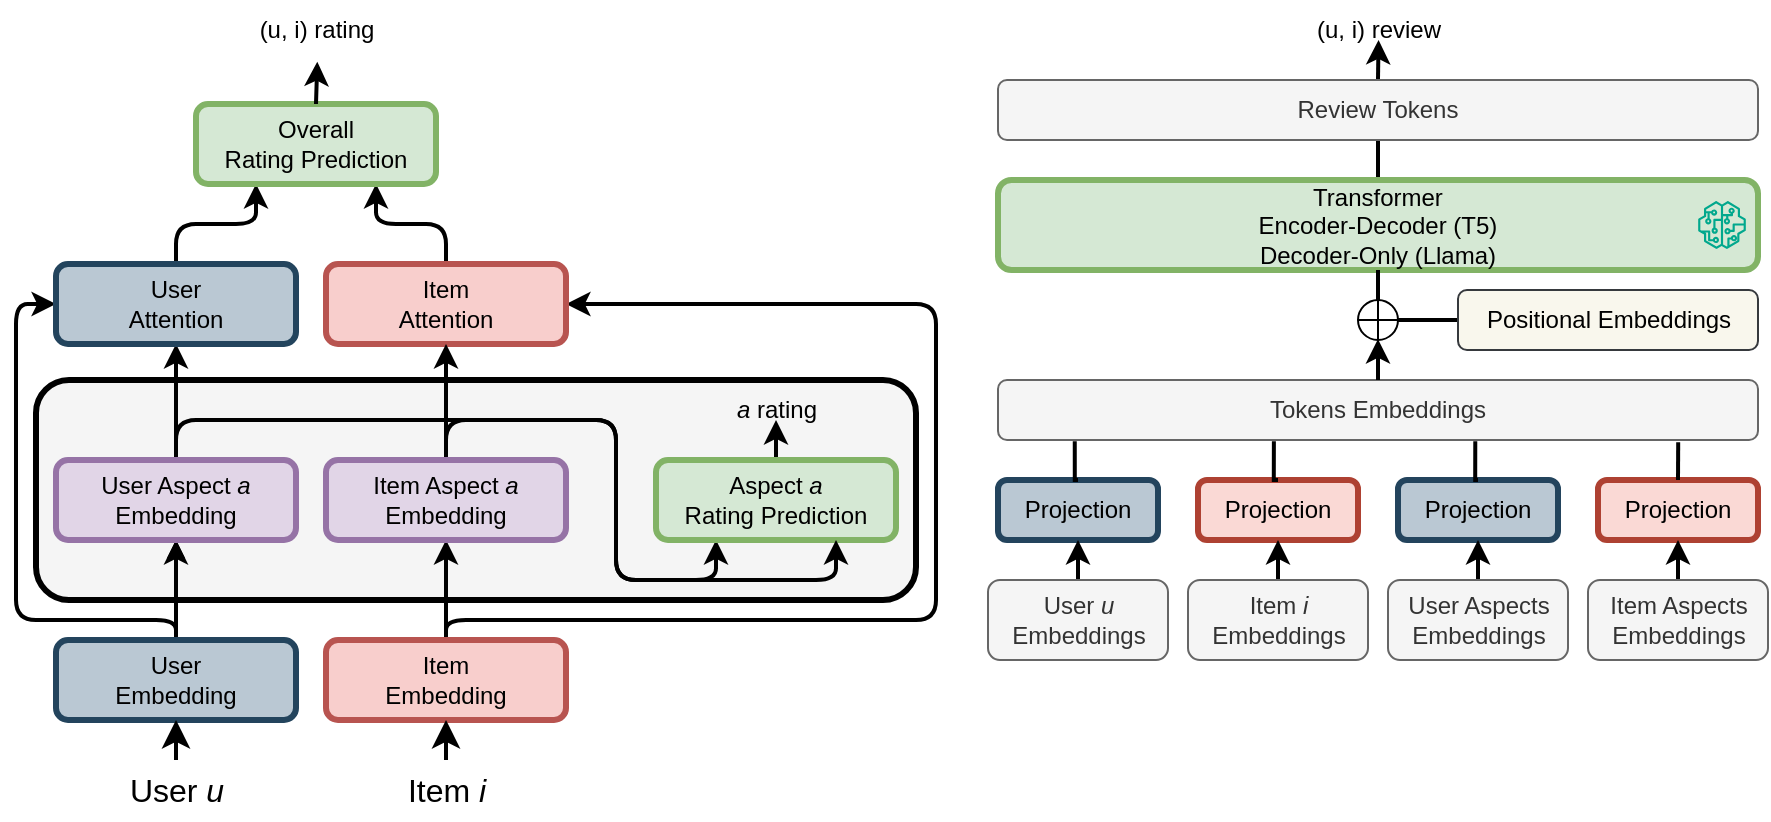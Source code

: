 <mxfile version="24.7.17">
  <diagram name="Page-1" id="CmwfvS-TXwhXp_Nho_oi">
    <mxGraphModel dx="1776" dy="619" grid="1" gridSize="10" guides="1" tooltips="1" connect="1" arrows="1" fold="1" page="1" pageScale="1" pageWidth="827" pageHeight="1169" math="0" shadow="0">
      <root>
        <mxCell id="0" />
        <mxCell id="1" parent="0" />
        <mxCell id="lmbdGu3gSNc6-FD1DJ5F-1" value="Projection" style="rounded=1;whiteSpace=wrap;html=1;fillColor=#bac8d3;strokeColor=#23445d;strokeWidth=3;" vertex="1" parent="1">
          <mxGeometry x="445" y="680" width="80" height="30" as="geometry" />
        </mxCell>
        <mxCell id="lmbdGu3gSNc6-FD1DJ5F-2" value="Projection" style="rounded=1;whiteSpace=wrap;html=1;fillColor=#fad9d5;strokeColor=#ae4132;strokeWidth=3;" vertex="1" parent="1">
          <mxGeometry x="545" y="680" width="80" height="30" as="geometry" />
        </mxCell>
        <mxCell id="lmbdGu3gSNc6-FD1DJ5F-3" value="Projection" style="rounded=1;whiteSpace=wrap;html=1;fillColor=#bac8d3;strokeColor=#23445d;strokeWidth=3;" vertex="1" parent="1">
          <mxGeometry x="645" y="680" width="80" height="30" as="geometry" />
        </mxCell>
        <mxCell id="lmbdGu3gSNc6-FD1DJ5F-4" value="Projection" style="rounded=1;whiteSpace=wrap;html=1;fillColor=#fad9d5;strokeColor=#ae4132;strokeWidth=3;" vertex="1" parent="1">
          <mxGeometry x="745" y="680" width="80" height="30" as="geometry" />
        </mxCell>
        <mxCell id="lmbdGu3gSNc6-FD1DJ5F-5" style="edgeStyle=orthogonalEdgeStyle;rounded=0;orthogonalLoop=1;jettySize=auto;html=1;strokeWidth=2;" edge="1" parent="1" source="lmbdGu3gSNc6-FD1DJ5F-6">
          <mxGeometry relative="1" as="geometry">
            <mxPoint x="485" y="710" as="targetPoint" />
          </mxGeometry>
        </mxCell>
        <mxCell id="lmbdGu3gSNc6-FD1DJ5F-6" value="User &lt;i&gt;u&lt;/i&gt;&lt;div&gt;Embeddings&lt;/div&gt;" style="text;html=1;align=center;verticalAlign=middle;resizable=0;points=[];autosize=1;rounded=1;fillColor=#f5f5f5;fontColor=#333333;strokeColor=#666666;" vertex="1" parent="1">
          <mxGeometry x="440" y="730" width="90" height="40" as="geometry" />
        </mxCell>
        <mxCell id="lmbdGu3gSNc6-FD1DJ5F-7" style="edgeStyle=orthogonalEdgeStyle;rounded=0;orthogonalLoop=1;jettySize=auto;html=1;strokeWidth=2;" edge="1" parent="1" source="lmbdGu3gSNc6-FD1DJ5F-8">
          <mxGeometry relative="1" as="geometry">
            <mxPoint x="585" y="710" as="targetPoint" />
          </mxGeometry>
        </mxCell>
        <mxCell id="lmbdGu3gSNc6-FD1DJ5F-8" value="Item &lt;i&gt;i&lt;/i&gt;&lt;div&gt;Embeddings&lt;/div&gt;" style="text;html=1;align=center;verticalAlign=middle;resizable=0;points=[];autosize=1;rounded=1;fillColor=#f5f5f5;fontColor=#333333;strokeColor=#666666;" vertex="1" parent="1">
          <mxGeometry x="540" y="730" width="90" height="40" as="geometry" />
        </mxCell>
        <mxCell id="lmbdGu3gSNc6-FD1DJ5F-9" style="edgeStyle=orthogonalEdgeStyle;rounded=0;orthogonalLoop=1;jettySize=auto;html=1;strokeWidth=2;" edge="1" parent="1" source="lmbdGu3gSNc6-FD1DJ5F-10">
          <mxGeometry relative="1" as="geometry">
            <mxPoint x="685" y="710" as="targetPoint" />
          </mxGeometry>
        </mxCell>
        <mxCell id="lmbdGu3gSNc6-FD1DJ5F-10" value="User Aspects&lt;div&gt;Embeddings&lt;/div&gt;" style="text;html=1;align=center;verticalAlign=middle;resizable=0;points=[];autosize=1;rounded=1;fillColor=#f5f5f5;fontColor=#333333;strokeColor=#666666;" vertex="1" parent="1">
          <mxGeometry x="640" y="730" width="90" height="40" as="geometry" />
        </mxCell>
        <mxCell id="lmbdGu3gSNc6-FD1DJ5F-11" style="edgeStyle=orthogonalEdgeStyle;rounded=0;orthogonalLoop=1;jettySize=auto;html=1;strokeWidth=2;" edge="1" parent="1" source="lmbdGu3gSNc6-FD1DJ5F-12">
          <mxGeometry relative="1" as="geometry">
            <mxPoint x="785" y="710" as="targetPoint" />
          </mxGeometry>
        </mxCell>
        <mxCell id="lmbdGu3gSNc6-FD1DJ5F-12" value="Item Aspects&lt;div&gt;Embeddings&lt;/div&gt;" style="text;html=1;align=center;verticalAlign=middle;resizable=0;points=[];autosize=1;rounded=1;fillColor=#f5f5f5;fontColor=#333333;strokeColor=#666666;" vertex="1" parent="1">
          <mxGeometry x="740" y="730" width="90" height="40" as="geometry" />
        </mxCell>
        <mxCell id="lmbdGu3gSNc6-FD1DJ5F-13" value="&lt;span style=&quot;text-wrap: nowrap;&quot;&gt;Tokens&amp;nbsp;&lt;/span&gt;&lt;span style=&quot;text-wrap: nowrap; background-color: initial;&quot;&gt;Embeddings&lt;/span&gt;" style="rounded=1;whiteSpace=wrap;html=1;fillColor=#f5f5f5;strokeColor=#666666;strokeWidth=1;fontColor=#333333;" vertex="1" parent="1">
          <mxGeometry x="445" y="630" width="380" height="30" as="geometry" />
        </mxCell>
        <mxCell id="lmbdGu3gSNc6-FD1DJ5F-14" style="edgeStyle=orthogonalEdgeStyle;rounded=0;orthogonalLoop=1;jettySize=auto;html=1;exitX=0.5;exitY=0;exitDx=0;exitDy=0;entryX=0.101;entryY=1.019;entryDx=0;entryDy=0;entryPerimeter=0;endArrow=none;endFill=0;strokeWidth=2;" edge="1" parent="1" source="lmbdGu3gSNc6-FD1DJ5F-1" target="lmbdGu3gSNc6-FD1DJ5F-13">
          <mxGeometry relative="1" as="geometry" />
        </mxCell>
        <mxCell id="lmbdGu3gSNc6-FD1DJ5F-15" style="edgeStyle=orthogonalEdgeStyle;rounded=0;orthogonalLoop=1;jettySize=auto;html=1;exitX=0.5;exitY=0;exitDx=0;exitDy=0;entryX=0.363;entryY=1.019;entryDx=0;entryDy=0;entryPerimeter=0;endArrow=none;endFill=0;strokeWidth=2;" edge="1" parent="1" source="lmbdGu3gSNc6-FD1DJ5F-2" target="lmbdGu3gSNc6-FD1DJ5F-13">
          <mxGeometry relative="1" as="geometry" />
        </mxCell>
        <mxCell id="lmbdGu3gSNc6-FD1DJ5F-16" style="edgeStyle=orthogonalEdgeStyle;rounded=0;orthogonalLoop=1;jettySize=auto;html=1;exitX=0.5;exitY=0;exitDx=0;exitDy=0;entryX=0.628;entryY=1.019;entryDx=0;entryDy=0;entryPerimeter=0;endArrow=none;endFill=0;strokeWidth=2;" edge="1" parent="1" source="lmbdGu3gSNc6-FD1DJ5F-3" target="lmbdGu3gSNc6-FD1DJ5F-13">
          <mxGeometry relative="1" as="geometry" />
        </mxCell>
        <mxCell id="lmbdGu3gSNc6-FD1DJ5F-17" style="edgeStyle=orthogonalEdgeStyle;rounded=0;orthogonalLoop=1;jettySize=auto;html=1;exitX=0.5;exitY=0;exitDx=0;exitDy=0;entryX=0.895;entryY=1.037;entryDx=0;entryDy=0;entryPerimeter=0;endArrow=none;endFill=0;strokeWidth=2;" edge="1" parent="1" source="lmbdGu3gSNc6-FD1DJ5F-4" target="lmbdGu3gSNc6-FD1DJ5F-13">
          <mxGeometry relative="1" as="geometry" />
        </mxCell>
        <mxCell id="lmbdGu3gSNc6-FD1DJ5F-18" style="edgeStyle=orthogonalEdgeStyle;rounded=0;orthogonalLoop=1;jettySize=auto;html=1;exitX=0.5;exitY=0;exitDx=0;exitDy=0;entryX=0.5;entryY=0.876;entryDx=0;entryDy=0;entryPerimeter=0;strokeWidth=2;" edge="1" parent="1" source="lmbdGu3gSNc6-FD1DJ5F-13">
          <mxGeometry relative="1" as="geometry">
            <mxPoint x="635" y="609.54" as="targetPoint" />
          </mxGeometry>
        </mxCell>
        <mxCell id="lmbdGu3gSNc6-FD1DJ5F-19" style="edgeStyle=orthogonalEdgeStyle;rounded=0;orthogonalLoop=1;jettySize=auto;html=1;exitX=0.5;exitY=0;exitDx=0;exitDy=0;strokeWidth=2;endArrow=none;endFill=0;" edge="1" parent="1" source="lmbdGu3gSNc6-FD1DJ5F-20">
          <mxGeometry relative="1" as="geometry">
            <mxPoint x="635" y="510" as="targetPoint" />
          </mxGeometry>
        </mxCell>
        <mxCell id="lmbdGu3gSNc6-FD1DJ5F-20" value="Transformer&lt;div&gt;Encoder-Decoder (T5)&lt;/div&gt;&lt;div&gt;Decoder-Only (Llama)&lt;/div&gt;" style="rounded=1;whiteSpace=wrap;html=1;fillColor=#d5e8d4;strokeColor=#82b366;strokeWidth=3;" vertex="1" parent="1">
          <mxGeometry x="445" y="530" width="380" height="45" as="geometry" />
        </mxCell>
        <mxCell id="lmbdGu3gSNc6-FD1DJ5F-21" value="" style="shape=orEllipse;perimeter=ellipsePerimeter;whiteSpace=wrap;html=1;backgroundOutline=1;strokeWidth=1;" vertex="1" parent="1">
          <mxGeometry x="625" y="590" width="20" height="20" as="geometry" />
        </mxCell>
        <mxCell id="lmbdGu3gSNc6-FD1DJ5F-22" style="edgeStyle=orthogonalEdgeStyle;rounded=0;orthogonalLoop=1;jettySize=auto;html=1;entryX=1;entryY=0.5;entryDx=0;entryDy=0;strokeWidth=2;endArrow=none;endFill=0;" edge="1" parent="1" source="lmbdGu3gSNc6-FD1DJ5F-23" target="lmbdGu3gSNc6-FD1DJ5F-21">
          <mxGeometry relative="1" as="geometry" />
        </mxCell>
        <mxCell id="lmbdGu3gSNc6-FD1DJ5F-23" value="Positional&amp;nbsp;&lt;span style=&quot;background-color: initial;&quot;&gt;Embeddings&lt;/span&gt;" style="text;html=1;align=center;verticalAlign=middle;resizable=0;points=[];autosize=1;fillColor=#f9f7ed;strokeColor=#36393d;rounded=1;" vertex="1" parent="1">
          <mxGeometry x="675" y="585" width="150" height="30" as="geometry" />
        </mxCell>
        <mxCell id="lmbdGu3gSNc6-FD1DJ5F-24" style="edgeStyle=orthogonalEdgeStyle;rounded=0;orthogonalLoop=1;jettySize=auto;html=1;exitX=0.5;exitY=0;exitDx=0;exitDy=0;endArrow=none;endFill=0;strokeWidth=2;entryX=0.5;entryY=1;entryDx=0;entryDy=0;" edge="1" parent="1" source="lmbdGu3gSNc6-FD1DJ5F-21" target="lmbdGu3gSNc6-FD1DJ5F-20">
          <mxGeometry relative="1" as="geometry">
            <mxPoint x="635" y="580" as="targetPoint" />
          </mxGeometry>
        </mxCell>
        <mxCell id="lmbdGu3gSNc6-FD1DJ5F-25" value="(u, i) review" style="text;html=1;align=center;verticalAlign=middle;resizable=0;points=[];autosize=1;strokeColor=none;fillColor=none;" vertex="1" parent="1">
          <mxGeometry x="590" y="440" width="90" height="30" as="geometry" />
        </mxCell>
        <mxCell id="lmbdGu3gSNc6-FD1DJ5F-26" value="" style="sketch=0;outlineConnect=0;fontColor=#232F3E;gradientColor=none;fillColor=#01A88D;strokeColor=none;dashed=0;verticalLabelPosition=bottom;verticalAlign=top;align=center;html=1;fontSize=12;fontStyle=0;aspect=fixed;pointerEvents=1;shape=mxgraph.aws4.sagemaker_model;" vertex="1" parent="1">
          <mxGeometry x="795" y="540.5" width="24" height="24" as="geometry" />
        </mxCell>
        <mxCell id="lmbdGu3gSNc6-FD1DJ5F-27" style="edgeStyle=orthogonalEdgeStyle;rounded=0;orthogonalLoop=1;jettySize=auto;html=1;exitX=0.5;exitY=0;exitDx=0;exitDy=0;strokeWidth=2;" edge="1" parent="1" source="lmbdGu3gSNc6-FD1DJ5F-28">
          <mxGeometry relative="1" as="geometry">
            <mxPoint x="635.273" y="460" as="targetPoint" />
          </mxGeometry>
        </mxCell>
        <mxCell id="lmbdGu3gSNc6-FD1DJ5F-28" value="&lt;span style=&quot;text-wrap: nowrap;&quot;&gt;Review Tokens&lt;/span&gt;" style="rounded=1;whiteSpace=wrap;html=1;fillColor=#f5f5f5;strokeColor=#666666;strokeWidth=1;fontColor=#333333;" vertex="1" parent="1">
          <mxGeometry x="445" y="480" width="380" height="30" as="geometry" />
        </mxCell>
        <mxCell id="lmbdGu3gSNc6-FD1DJ5F-29" value="" style="rounded=1;whiteSpace=wrap;html=1;strokeWidth=3;fillColor=#f5f5f5;strokeColor=#000000;fontColor=#333333;movable=1;resizable=1;rotatable=1;deletable=1;editable=1;locked=0;connectable=1;container=0;" vertex="1" parent="1">
          <mxGeometry x="-36" y="630" width="440" height="110" as="geometry" />
        </mxCell>
        <mxCell id="lmbdGu3gSNc6-FD1DJ5F-30" style="edgeStyle=orthogonalEdgeStyle;rounded=0;orthogonalLoop=1;jettySize=auto;html=1;exitX=0.5;exitY=0;exitDx=0;exitDy=0;entryX=0.5;entryY=1;entryDx=0;entryDy=0;" edge="1" parent="1" source="lmbdGu3gSNc6-FD1DJ5F-33" target="lmbdGu3gSNc6-FD1DJ5F-39">
          <mxGeometry relative="1" as="geometry" />
        </mxCell>
        <mxCell id="lmbdGu3gSNc6-FD1DJ5F-31" value="" style="edgeStyle=orthogonalEdgeStyle;rounded=0;orthogonalLoop=1;jettySize=auto;html=1;fillColor=#bac8d3;strokeColor=#000000;strokeWidth=2;" edge="1" parent="1" source="lmbdGu3gSNc6-FD1DJ5F-33" target="lmbdGu3gSNc6-FD1DJ5F-39">
          <mxGeometry relative="1" as="geometry" />
        </mxCell>
        <mxCell id="lmbdGu3gSNc6-FD1DJ5F-32" style="edgeStyle=orthogonalEdgeStyle;rounded=1;orthogonalLoop=1;jettySize=auto;html=1;exitX=0.5;exitY=0;exitDx=0;exitDy=0;entryX=0;entryY=0.5;entryDx=0;entryDy=0;curved=0;strokeWidth=2;fillColor=#bac8d3;strokeColor=#000000;" edge="1" parent="1" source="lmbdGu3gSNc6-FD1DJ5F-33" target="lmbdGu3gSNc6-FD1DJ5F-43">
          <mxGeometry relative="1" as="geometry">
            <Array as="points">
              <mxPoint x="34" y="750" />
              <mxPoint x="-46" y="750" />
              <mxPoint x="-46" y="592" />
            </Array>
          </mxGeometry>
        </mxCell>
        <mxCell id="lmbdGu3gSNc6-FD1DJ5F-33" value="User&lt;div&gt;Embedding&lt;/div&gt;" style="rounded=1;whiteSpace=wrap;html=1;fillColor=#bac8d3;strokeColor=#23445d;strokeWidth=3;" vertex="1" parent="1">
          <mxGeometry x="-26" y="760" width="120" height="40" as="geometry" />
        </mxCell>
        <mxCell id="lmbdGu3gSNc6-FD1DJ5F-34" style="edgeStyle=orthogonalEdgeStyle;rounded=0;orthogonalLoop=1;jettySize=auto;html=1;exitX=0.5;exitY=0;exitDx=0;exitDy=0;entryX=0.5;entryY=1;entryDx=0;entryDy=0;fillColor=#f8cecc;strokeColor=#000000;strokeWidth=2;" edge="1" parent="1" source="lmbdGu3gSNc6-FD1DJ5F-36" target="lmbdGu3gSNc6-FD1DJ5F-53">
          <mxGeometry relative="1" as="geometry" />
        </mxCell>
        <mxCell id="lmbdGu3gSNc6-FD1DJ5F-35" style="edgeStyle=orthogonalEdgeStyle;rounded=1;orthogonalLoop=1;jettySize=auto;html=1;exitX=0.5;exitY=0;exitDx=0;exitDy=0;entryX=1;entryY=0.5;entryDx=0;entryDy=0;fillColor=#f8cecc;strokeColor=#000000;curved=0;strokeWidth=2;" edge="1" parent="1" source="lmbdGu3gSNc6-FD1DJ5F-36" target="lmbdGu3gSNc6-FD1DJ5F-45">
          <mxGeometry relative="1" as="geometry">
            <Array as="points">
              <mxPoint x="169" y="750" />
              <mxPoint x="414" y="750" />
              <mxPoint x="414" y="592" />
            </Array>
          </mxGeometry>
        </mxCell>
        <mxCell id="lmbdGu3gSNc6-FD1DJ5F-36" value="Item&lt;div&gt;Embedding&lt;/div&gt;" style="rounded=1;whiteSpace=wrap;html=1;fillColor=#f8cecc;strokeColor=#b85450;strokeWidth=3;" vertex="1" parent="1">
          <mxGeometry x="109" y="760" width="120" height="40" as="geometry" />
        </mxCell>
        <mxCell id="lmbdGu3gSNc6-FD1DJ5F-37" style="edgeStyle=orthogonalEdgeStyle;rounded=0;orthogonalLoop=1;jettySize=auto;html=1;exitX=0.5;exitY=0;exitDx=0;exitDy=0;entryX=0.5;entryY=1;entryDx=0;entryDy=0;strokeWidth=2;" edge="1" parent="1" source="lmbdGu3gSNc6-FD1DJ5F-39" target="lmbdGu3gSNc6-FD1DJ5F-43">
          <mxGeometry relative="1" as="geometry" />
        </mxCell>
        <mxCell id="lmbdGu3gSNc6-FD1DJ5F-38" style="edgeStyle=orthogonalEdgeStyle;rounded=1;orthogonalLoop=1;jettySize=auto;html=1;exitX=0.5;exitY=0;exitDx=0;exitDy=0;entryX=0.25;entryY=1;entryDx=0;entryDy=0;curved=0;strokeWidth=2;" edge="1" parent="1" source="lmbdGu3gSNc6-FD1DJ5F-39" target="lmbdGu3gSNc6-FD1DJ5F-41">
          <mxGeometry relative="1" as="geometry">
            <Array as="points">
              <mxPoint x="34" y="650" />
              <mxPoint x="254" y="650" />
              <mxPoint x="254" y="730" />
              <mxPoint x="304" y="730" />
            </Array>
          </mxGeometry>
        </mxCell>
        <mxCell id="lmbdGu3gSNc6-FD1DJ5F-39" value="User Aspect &lt;i&gt;a&lt;/i&gt;&lt;div&gt;Embedding&lt;/div&gt;" style="rounded=1;whiteSpace=wrap;html=1;fillColor=#e1d5e7;strokeColor=#9673a6;strokeWidth=3;" vertex="1" parent="1">
          <mxGeometry x="-26" y="670" width="120" height="40" as="geometry" />
        </mxCell>
        <mxCell id="lmbdGu3gSNc6-FD1DJ5F-40" style="edgeStyle=orthogonalEdgeStyle;rounded=0;orthogonalLoop=1;jettySize=auto;html=1;exitX=0.5;exitY=0;exitDx=0;exitDy=0;strokeWidth=2;" edge="1" parent="1" source="lmbdGu3gSNc6-FD1DJ5F-41">
          <mxGeometry relative="1" as="geometry">
            <mxPoint x="334" y="650" as="targetPoint" />
          </mxGeometry>
        </mxCell>
        <mxCell id="lmbdGu3gSNc6-FD1DJ5F-41" value="Aspect &lt;i&gt;a&lt;/i&gt;&lt;div&gt;Rating Prediction&lt;/div&gt;" style="rounded=1;whiteSpace=wrap;html=1;fillColor=#d5e8d4;strokeColor=#82b366;strokeWidth=3;" vertex="1" parent="1">
          <mxGeometry x="274" y="670" width="120" height="40" as="geometry" />
        </mxCell>
        <mxCell id="lmbdGu3gSNc6-FD1DJ5F-42" style="edgeStyle=orthogonalEdgeStyle;rounded=1;orthogonalLoop=1;jettySize=auto;html=1;exitX=0.5;exitY=0;exitDx=0;exitDy=0;entryX=0.25;entryY=1;entryDx=0;entryDy=0;strokeWidth=2;curved=0;" edge="1" parent="1" source="lmbdGu3gSNc6-FD1DJ5F-43" target="lmbdGu3gSNc6-FD1DJ5F-46">
          <mxGeometry relative="1" as="geometry" />
        </mxCell>
        <mxCell id="lmbdGu3gSNc6-FD1DJ5F-43" value="User&lt;div&gt;Attention&lt;/div&gt;" style="rounded=1;whiteSpace=wrap;html=1;fillColor=#bac8d3;strokeColor=#23445d;strokeWidth=3;" vertex="1" parent="1">
          <mxGeometry x="-26" y="572" width="120" height="40" as="geometry" />
        </mxCell>
        <mxCell id="lmbdGu3gSNc6-FD1DJ5F-44" style="edgeStyle=orthogonalEdgeStyle;rounded=1;orthogonalLoop=1;jettySize=auto;html=1;exitX=0.5;exitY=0;exitDx=0;exitDy=0;entryX=0.75;entryY=1;entryDx=0;entryDy=0;strokeColor=#000000;strokeWidth=2;curved=0;" edge="1" parent="1" source="lmbdGu3gSNc6-FD1DJ5F-45" target="lmbdGu3gSNc6-FD1DJ5F-46">
          <mxGeometry relative="1" as="geometry" />
        </mxCell>
        <mxCell id="lmbdGu3gSNc6-FD1DJ5F-45" value="Item&lt;div&gt;Attention&lt;/div&gt;" style="rounded=1;whiteSpace=wrap;html=1;fillColor=#f8cecc;strokeColor=#b85450;strokeWidth=3;" vertex="1" parent="1">
          <mxGeometry x="109" y="572" width="120" height="40" as="geometry" />
        </mxCell>
        <mxCell id="lmbdGu3gSNc6-FD1DJ5F-46" value="Overall&lt;div&gt;Rating Prediction&lt;/div&gt;" style="rounded=1;whiteSpace=wrap;html=1;fillColor=#d5e8d4;strokeColor=#82b366;strokeWidth=3;" vertex="1" parent="1">
          <mxGeometry x="44" y="492" width="120" height="40" as="geometry" />
        </mxCell>
        <mxCell id="lmbdGu3gSNc6-FD1DJ5F-47" style="edgeStyle=none;curved=1;rounded=0;orthogonalLoop=1;jettySize=auto;html=1;entryX=0.5;entryY=1;entryDx=0;entryDy=0;fontSize=12;startSize=8;endSize=8;fillColor=#bac8d3;strokeColor=#000000;strokeWidth=2;" edge="1" parent="1" source="lmbdGu3gSNc6-FD1DJ5F-48" target="lmbdGu3gSNc6-FD1DJ5F-33">
          <mxGeometry relative="1" as="geometry" />
        </mxCell>
        <mxCell id="lmbdGu3gSNc6-FD1DJ5F-48" value="User &lt;i&gt;u&lt;/i&gt;" style="text;html=1;align=center;verticalAlign=middle;resizable=0;points=[];autosize=1;strokeColor=none;fillColor=none;fontSize=16;" vertex="1" parent="1">
          <mxGeometry x="-1" y="820" width="70" height="30" as="geometry" />
        </mxCell>
        <mxCell id="lmbdGu3gSNc6-FD1DJ5F-49" style="edgeStyle=none;curved=1;rounded=0;orthogonalLoop=1;jettySize=auto;html=1;entryX=0.5;entryY=1;entryDx=0;entryDy=0;fontSize=12;startSize=8;endSize=8;fillColor=#f8cecc;strokeColor=#000000;strokeWidth=2;" edge="1" parent="1" source="lmbdGu3gSNc6-FD1DJ5F-50" target="lmbdGu3gSNc6-FD1DJ5F-36">
          <mxGeometry relative="1" as="geometry" />
        </mxCell>
        <mxCell id="lmbdGu3gSNc6-FD1DJ5F-50" value="Item &lt;i&gt;i&lt;/i&gt;" style="text;html=1;align=center;verticalAlign=middle;resizable=0;points=[];autosize=1;strokeColor=none;fillColor=none;fontSize=16;" vertex="1" parent="1">
          <mxGeometry x="139" y="820" width="60" height="30" as="geometry" />
        </mxCell>
        <mxCell id="lmbdGu3gSNc6-FD1DJ5F-51" style="edgeStyle=orthogonalEdgeStyle;rounded=0;orthogonalLoop=1;jettySize=auto;html=1;exitX=0.5;exitY=0;exitDx=0;exitDy=0;entryX=0.5;entryY=1;entryDx=0;entryDy=0;strokeWidth=2;" edge="1" parent="1" source="lmbdGu3gSNc6-FD1DJ5F-53" target="lmbdGu3gSNc6-FD1DJ5F-45">
          <mxGeometry relative="1" as="geometry" />
        </mxCell>
        <mxCell id="lmbdGu3gSNc6-FD1DJ5F-52" style="edgeStyle=orthogonalEdgeStyle;rounded=1;orthogonalLoop=1;jettySize=auto;html=1;exitX=0.5;exitY=0;exitDx=0;exitDy=0;entryX=0.75;entryY=1;entryDx=0;entryDy=0;strokeWidth=2;curved=0;" edge="1" parent="1" source="lmbdGu3gSNc6-FD1DJ5F-53" target="lmbdGu3gSNc6-FD1DJ5F-41">
          <mxGeometry relative="1" as="geometry">
            <Array as="points">
              <mxPoint x="169" y="650" />
              <mxPoint x="254" y="650" />
              <mxPoint x="254" y="730" />
              <mxPoint x="364" y="730" />
            </Array>
          </mxGeometry>
        </mxCell>
        <mxCell id="lmbdGu3gSNc6-FD1DJ5F-53" value="Item Aspect &lt;i&gt;a&lt;/i&gt;&lt;div&gt;Embedding&lt;/div&gt;" style="rounded=1;whiteSpace=wrap;html=1;fillColor=#e1d5e7;strokeColor=#9673a6;strokeWidth=3;" vertex="1" parent="1">
          <mxGeometry x="109" y="670" width="120" height="40" as="geometry" />
        </mxCell>
        <mxCell id="lmbdGu3gSNc6-FD1DJ5F-54" value="&lt;i&gt;a &lt;/i&gt;rating" style="text;html=1;align=center;verticalAlign=middle;resizable=0;points=[];autosize=1;strokeColor=none;fillColor=none;" vertex="1" parent="1">
          <mxGeometry x="304" y="630" width="60" height="30" as="geometry" />
        </mxCell>
        <mxCell id="lmbdGu3gSNc6-FD1DJ5F-55" value="(u, i)&amp;nbsp;&lt;span style=&quot;background-color: initial;&quot;&gt;rating&lt;/span&gt;" style="text;html=1;align=center;verticalAlign=middle;resizable=0;points=[];autosize=1;strokeColor=none;fillColor=none;" vertex="1" parent="1">
          <mxGeometry x="64" y="440" width="80" height="30" as="geometry" />
        </mxCell>
        <mxCell id="lmbdGu3gSNc6-FD1DJ5F-56" style="edgeStyle=orthogonalEdgeStyle;rounded=0;orthogonalLoop=1;jettySize=auto;html=1;exitX=0.5;exitY=0;exitDx=0;exitDy=0;entryX=0.508;entryY=1.028;entryDx=0;entryDy=0;entryPerimeter=0;strokeWidth=2;" edge="1" parent="1" source="lmbdGu3gSNc6-FD1DJ5F-46" target="lmbdGu3gSNc6-FD1DJ5F-55">
          <mxGeometry relative="1" as="geometry" />
        </mxCell>
      </root>
    </mxGraphModel>
  </diagram>
</mxfile>
